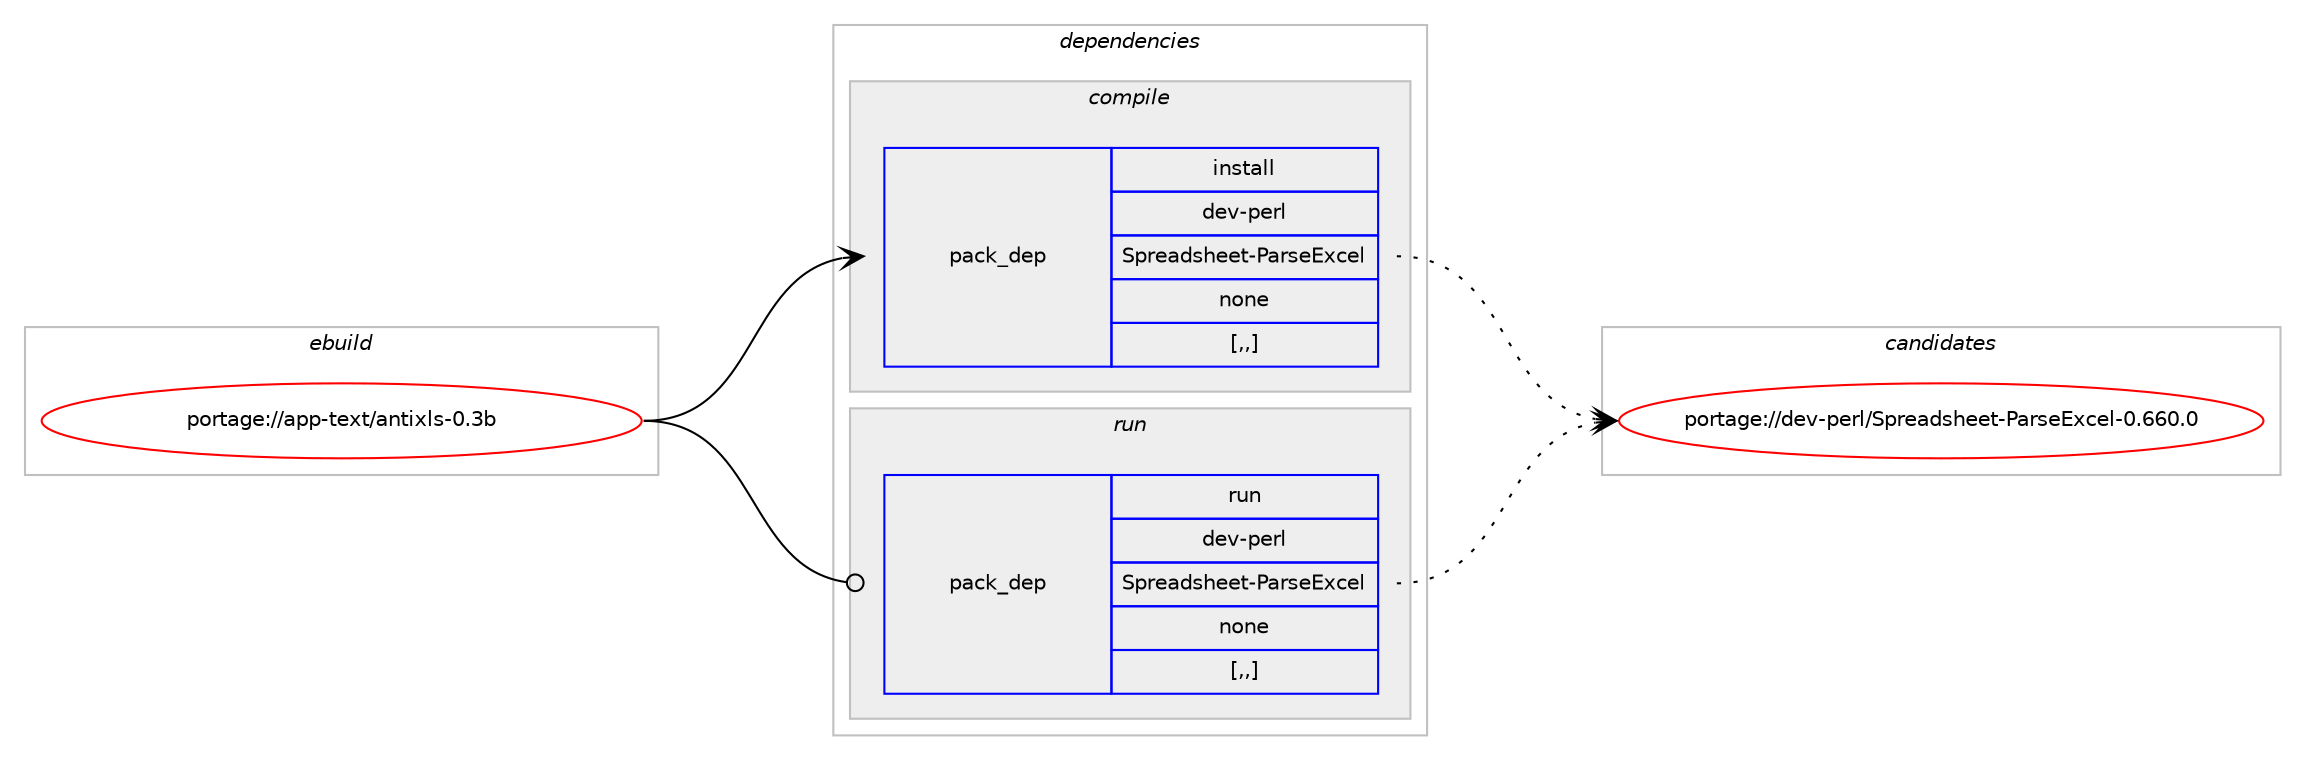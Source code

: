 digraph prolog {

# *************
# Graph options
# *************

newrank=true;
concentrate=true;
compound=true;
graph [rankdir=LR,fontname=Helvetica,fontsize=10,ranksep=1.5];#, ranksep=2.5, nodesep=0.2];
edge  [arrowhead=vee];
node  [fontname=Helvetica,fontsize=10];

# **********
# The ebuild
# **********

subgraph cluster_leftcol {
color=gray;
label=<<i>ebuild</i>>;
id [label="portage://app-text/antixls-0.3b", color=red, width=4, href="../app-text/antixls-0.3b.svg"];
}

# ****************
# The dependencies
# ****************

subgraph cluster_midcol {
color=gray;
label=<<i>dependencies</i>>;
subgraph cluster_compile {
fillcolor="#eeeeee";
style=filled;
label=<<i>compile</i>>;
subgraph pack397900 {
dependency546456 [label=<<TABLE BORDER="0" CELLBORDER="1" CELLSPACING="0" CELLPADDING="4" WIDTH="220"><TR><TD ROWSPAN="6" CELLPADDING="30">pack_dep</TD></TR><TR><TD WIDTH="110">install</TD></TR><TR><TD>dev-perl</TD></TR><TR><TD>Spreadsheet-ParseExcel</TD></TR><TR><TD>none</TD></TR><TR><TD>[,,]</TD></TR></TABLE>>, shape=none, color=blue];
}
id:e -> dependency546456:w [weight=20,style="solid",arrowhead="vee"];
}
subgraph cluster_compileandrun {
fillcolor="#eeeeee";
style=filled;
label=<<i>compile and run</i>>;
}
subgraph cluster_run {
fillcolor="#eeeeee";
style=filled;
label=<<i>run</i>>;
subgraph pack397901 {
dependency546457 [label=<<TABLE BORDER="0" CELLBORDER="1" CELLSPACING="0" CELLPADDING="4" WIDTH="220"><TR><TD ROWSPAN="6" CELLPADDING="30">pack_dep</TD></TR><TR><TD WIDTH="110">run</TD></TR><TR><TD>dev-perl</TD></TR><TR><TD>Spreadsheet-ParseExcel</TD></TR><TR><TD>none</TD></TR><TR><TD>[,,]</TD></TR></TABLE>>, shape=none, color=blue];
}
id:e -> dependency546457:w [weight=20,style="solid",arrowhead="odot"];
}
}

# **************
# The candidates
# **************

subgraph cluster_choices {
rank=same;
color=gray;
label=<<i>candidates</i>>;

subgraph choice397900 {
color=black;
nodesep=1;
choice1001011184511210111410847831121141019710011510410110111645809711411510169120991011084548465454484648 [label="portage://dev-perl/Spreadsheet-ParseExcel-0.660.0", color=red, width=4,href="../dev-perl/Spreadsheet-ParseExcel-0.660.0.svg"];
dependency546456:e -> choice1001011184511210111410847831121141019710011510410110111645809711411510169120991011084548465454484648:w [style=dotted,weight="100"];
}
subgraph choice397901 {
color=black;
nodesep=1;
choice1001011184511210111410847831121141019710011510410110111645809711411510169120991011084548465454484648 [label="portage://dev-perl/Spreadsheet-ParseExcel-0.660.0", color=red, width=4,href="../dev-perl/Spreadsheet-ParseExcel-0.660.0.svg"];
dependency546457:e -> choice1001011184511210111410847831121141019710011510410110111645809711411510169120991011084548465454484648:w [style=dotted,weight="100"];
}
}

}
